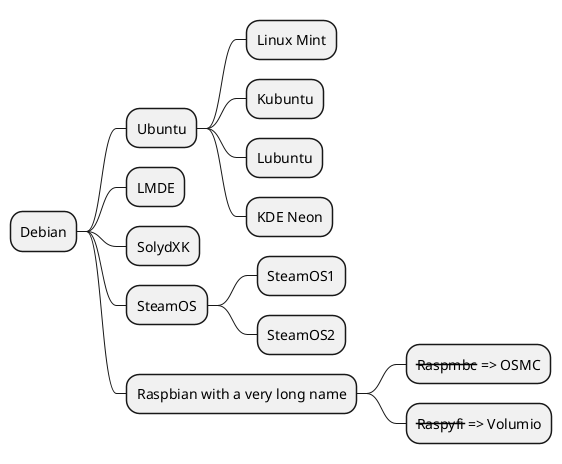 {
  "sha1": "dxmo0fq9r4mjzqpppqcktjrr2sasnlh",
  "insertion": {
    "when": "2024-06-01T09:03:03.555Z",
    "user": "plantuml@gmail.com"
  }
}
@startmindmap
* Debian
** Ubuntu
*** Linux Mint
*** Kubuntu
*** Lubuntu
*** KDE Neon
** LMDE
** SolydXK
** SteamOS
*** SteamOS1
*** SteamOS2
** Raspbian with a very long name
*** <s>Raspmbc</s> => OSMC
*** <s>Raspyfi</s> => Volumio
@endmindmap
